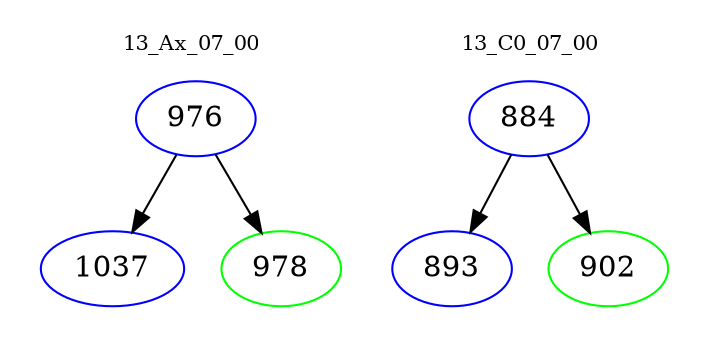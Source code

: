 digraph{
subgraph cluster_0 {
color = white
label = "13_Ax_07_00";
fontsize=10;
T0_976 [label="976", color="blue"]
T0_976 -> T0_1037 [color="black"]
T0_1037 [label="1037", color="blue"]
T0_976 -> T0_978 [color="black"]
T0_978 [label="978", color="green"]
}
subgraph cluster_1 {
color = white
label = "13_C0_07_00";
fontsize=10;
T1_884 [label="884", color="blue"]
T1_884 -> T1_893 [color="black"]
T1_893 [label="893", color="blue"]
T1_884 -> T1_902 [color="black"]
T1_902 [label="902", color="green"]
}
}
